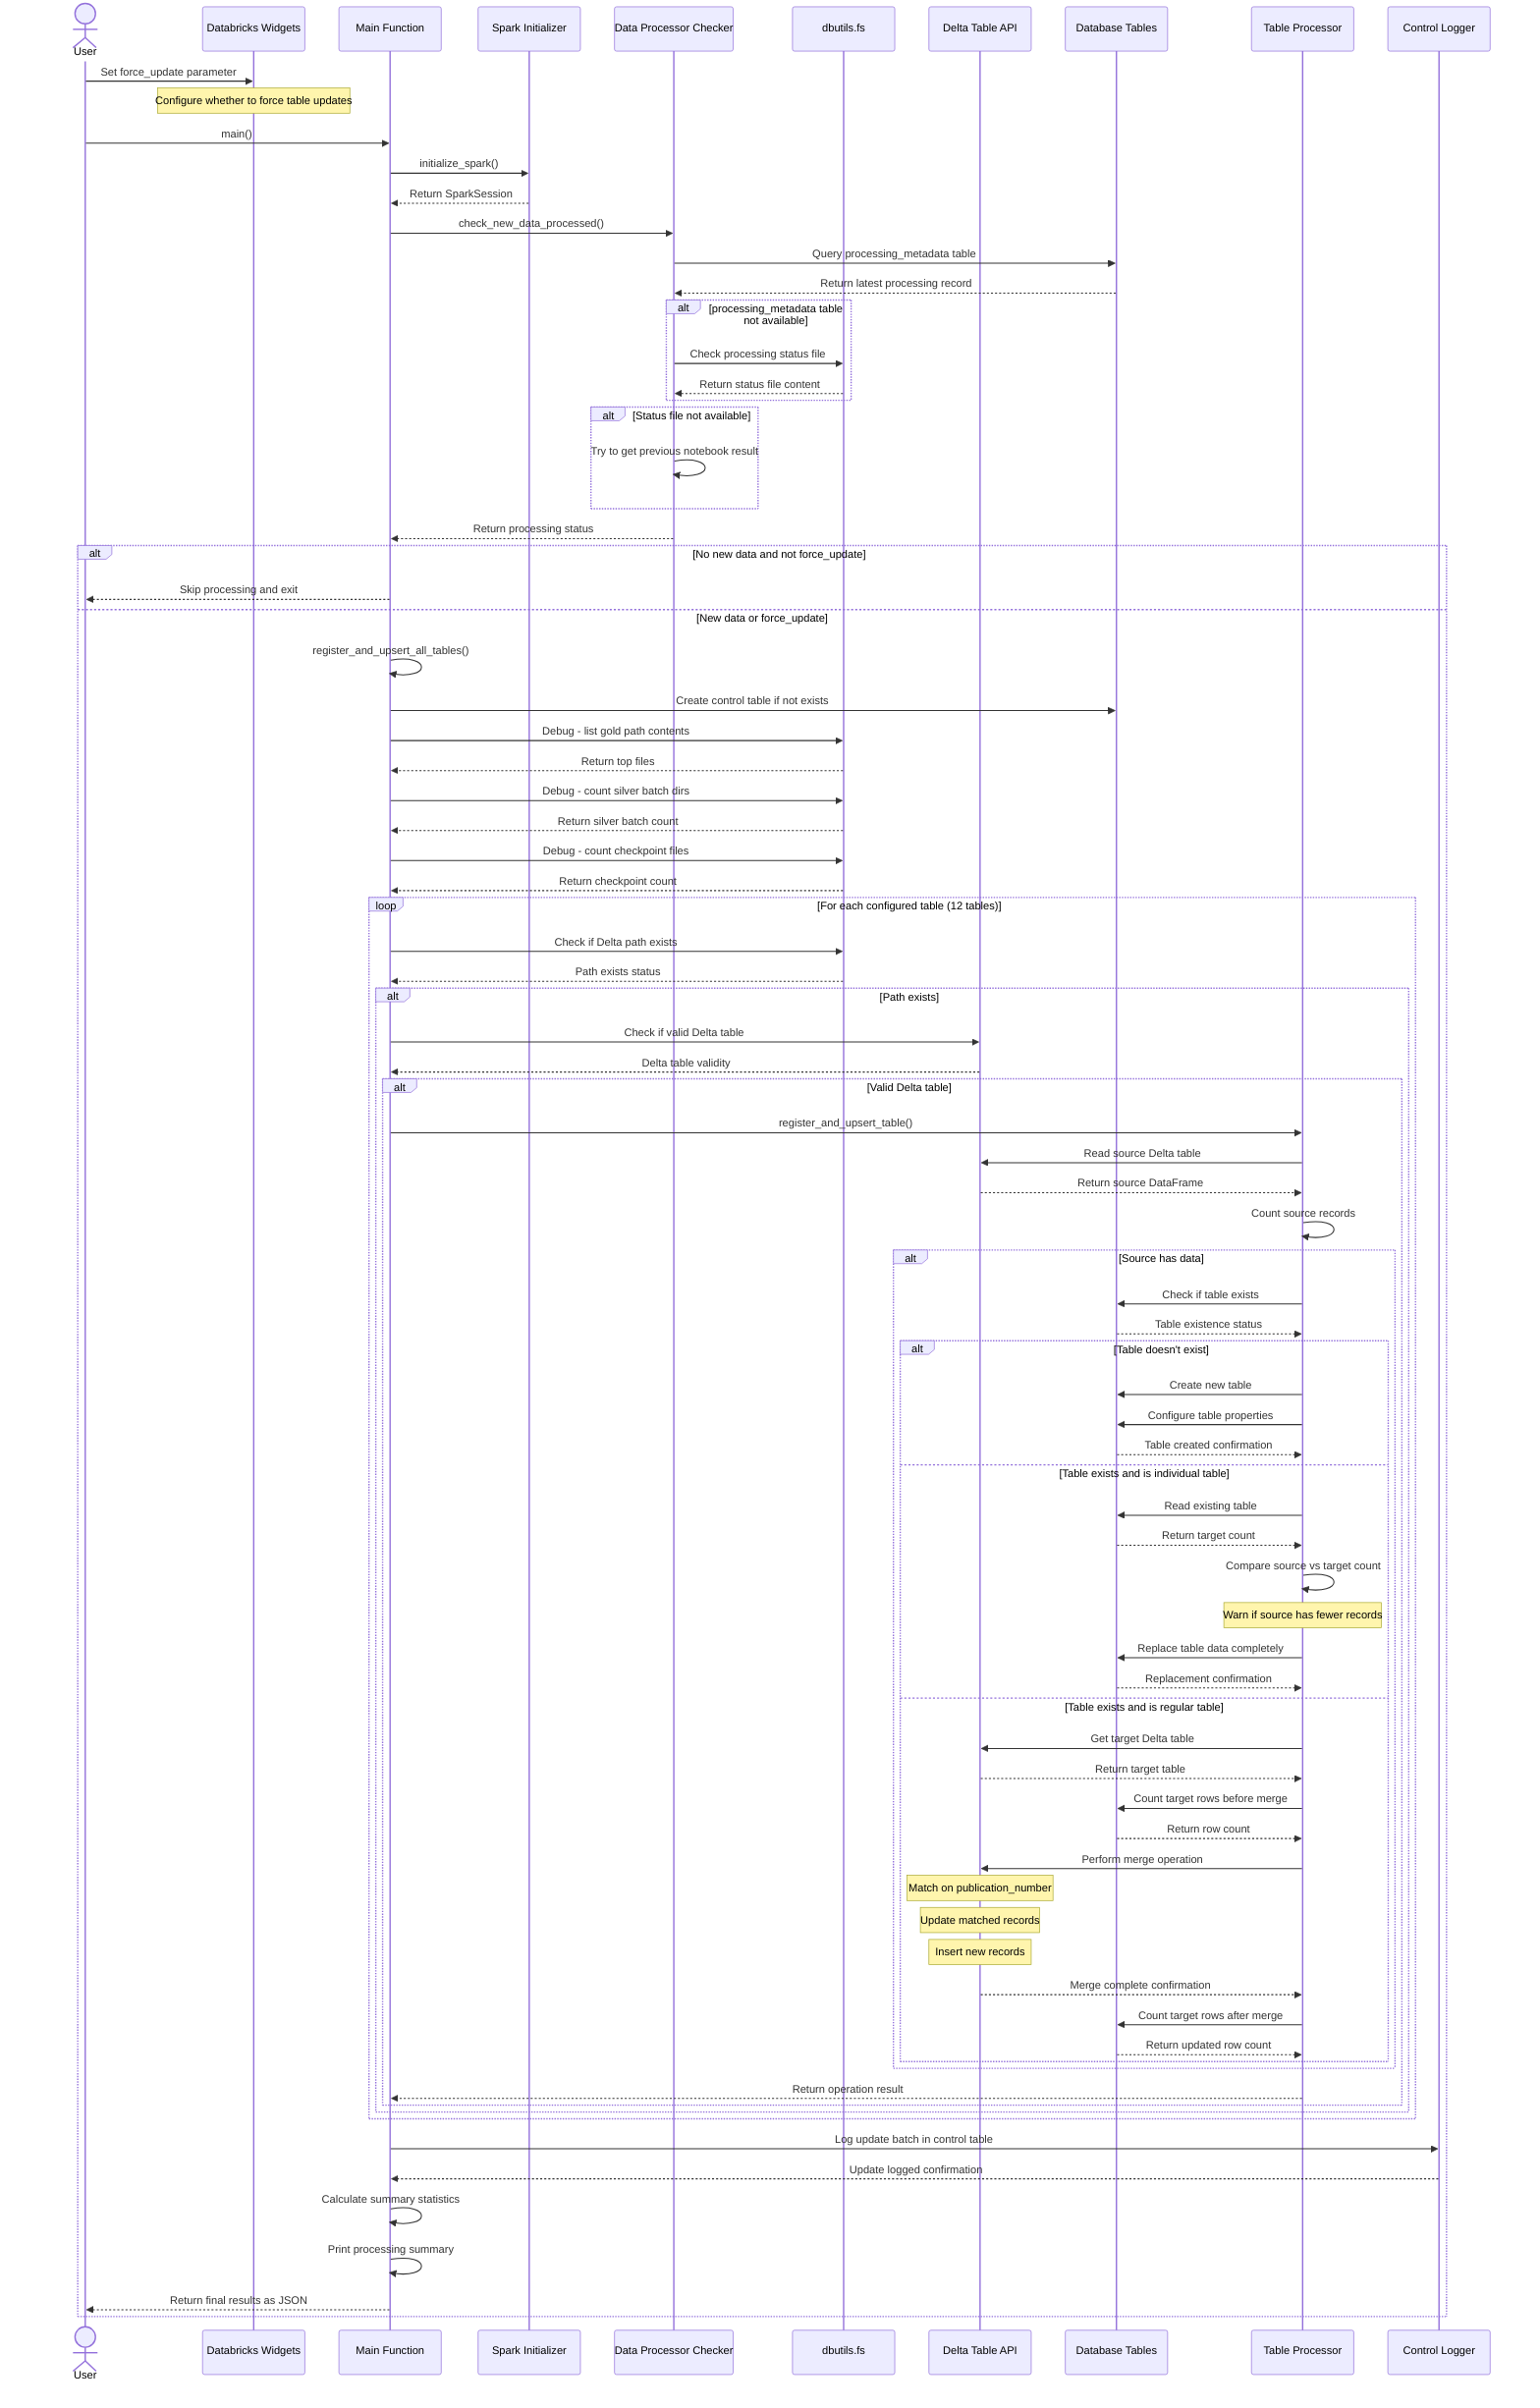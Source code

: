 sequenceDiagram
    actor User
    participant Widgets as Databricks Widgets
    participant Main as Main Function
    participant SparkInit as Spark Initializer
    participant DataChecker as Data Processor Checker
    participant FileSystem as dbutils.fs
    participant DeltaTableAPI as Delta Table API
    participant Tables as Database Tables
    participant TableProcessor as Table Processor
    participant ControlLogger as Control Logger
    
    User->>Widgets: Set force_update parameter
    Note over Widgets: Configure whether to force table updates
    
    User->>Main: main()
    Main->>SparkInit: initialize_spark()
    SparkInit-->>Main: Return SparkSession
    
    Main->>DataChecker: check_new_data_processed()
    
    DataChecker->>Tables: Query processing_metadata table
    Tables-->>DataChecker: Return latest processing record
    
    alt processing_metadata table not available
        DataChecker->>FileSystem: Check processing status file
        FileSystem-->>DataChecker: Return status file content
    end
    
    alt Status file not available
        DataChecker->>DataChecker: Try to get previous notebook result
    end
    
    DataChecker-->>Main: Return processing status
    
    alt No new data and not force_update
        Main-->>User: Skip processing and exit
    else New data or force_update
        Main->>Main: register_and_upsert_all_tables()
        
        Main->>Tables: Create control table if not exists
        
        Main->>FileSystem: Debug - list gold path contents
        FileSystem-->>Main: Return top files
        
        Main->>FileSystem: Debug - count silver batch dirs
        FileSystem-->>Main: Return silver batch count
        
        Main->>FileSystem: Debug - count checkpoint files
        FileSystem-->>Main: Return checkpoint count
        
        loop For each configured table (12 tables)
            Main->>FileSystem: Check if Delta path exists
            FileSystem-->>Main: Path exists status
            
            alt Path exists
                Main->>DeltaTableAPI: Check if valid Delta table
                DeltaTableAPI-->>Main: Delta table validity
                
                alt Valid Delta table
                    Main->>TableProcessor: register_and_upsert_table()
                    
                    TableProcessor->>DeltaTableAPI: Read source Delta table
                    DeltaTableAPI-->>TableProcessor: Return source DataFrame
                    
                    TableProcessor->>TableProcessor: Count source records
                    
                    alt Source has data
                        TableProcessor->>Tables: Check if table exists
                        Tables-->>TableProcessor: Table existence status
                        
                        alt Table doesn't exist
                            TableProcessor->>Tables: Create new table
                            TableProcessor->>Tables: Configure table properties
                            Tables-->>TableProcessor: Table created confirmation
                        else Table exists and is individual table
                            TableProcessor->>Tables: Read existing table
                            Tables-->>TableProcessor: Return target count
                            
                            TableProcessor->>TableProcessor: Compare source vs target count
                            Note over TableProcessor: Warn if source has fewer records
                            
                            TableProcessor->>Tables: Replace table data completely
                            Tables-->>TableProcessor: Replacement confirmation
                        else Table exists and is regular table
                            TableProcessor->>DeltaTableAPI: Get target Delta table
                            DeltaTableAPI-->>TableProcessor: Return target table
                            
                            TableProcessor->>Tables: Count target rows before merge
                            Tables-->>TableProcessor: Return row count
                            
                            TableProcessor->>DeltaTableAPI: Perform merge operation
                            Note over DeltaTableAPI: Match on publication_number
                            Note over DeltaTableAPI: Update matched records
                            Note over DeltaTableAPI: Insert new records
                            DeltaTableAPI-->>TableProcessor: Merge complete confirmation
                            
                            TableProcessor->>Tables: Count target rows after merge
                            Tables-->>TableProcessor: Return updated row count
                        end
                    end
                    
                    TableProcessor-->>Main: Return operation result
                end
            end
        end
        
        Main->>ControlLogger: Log update batch in control table
        ControlLogger-->>Main: Update logged confirmation
        
        Main->>Main: Calculate summary statistics
        Main->>Main: Print processing summary
        
        Main-->>User: Return final results as JSON
    end